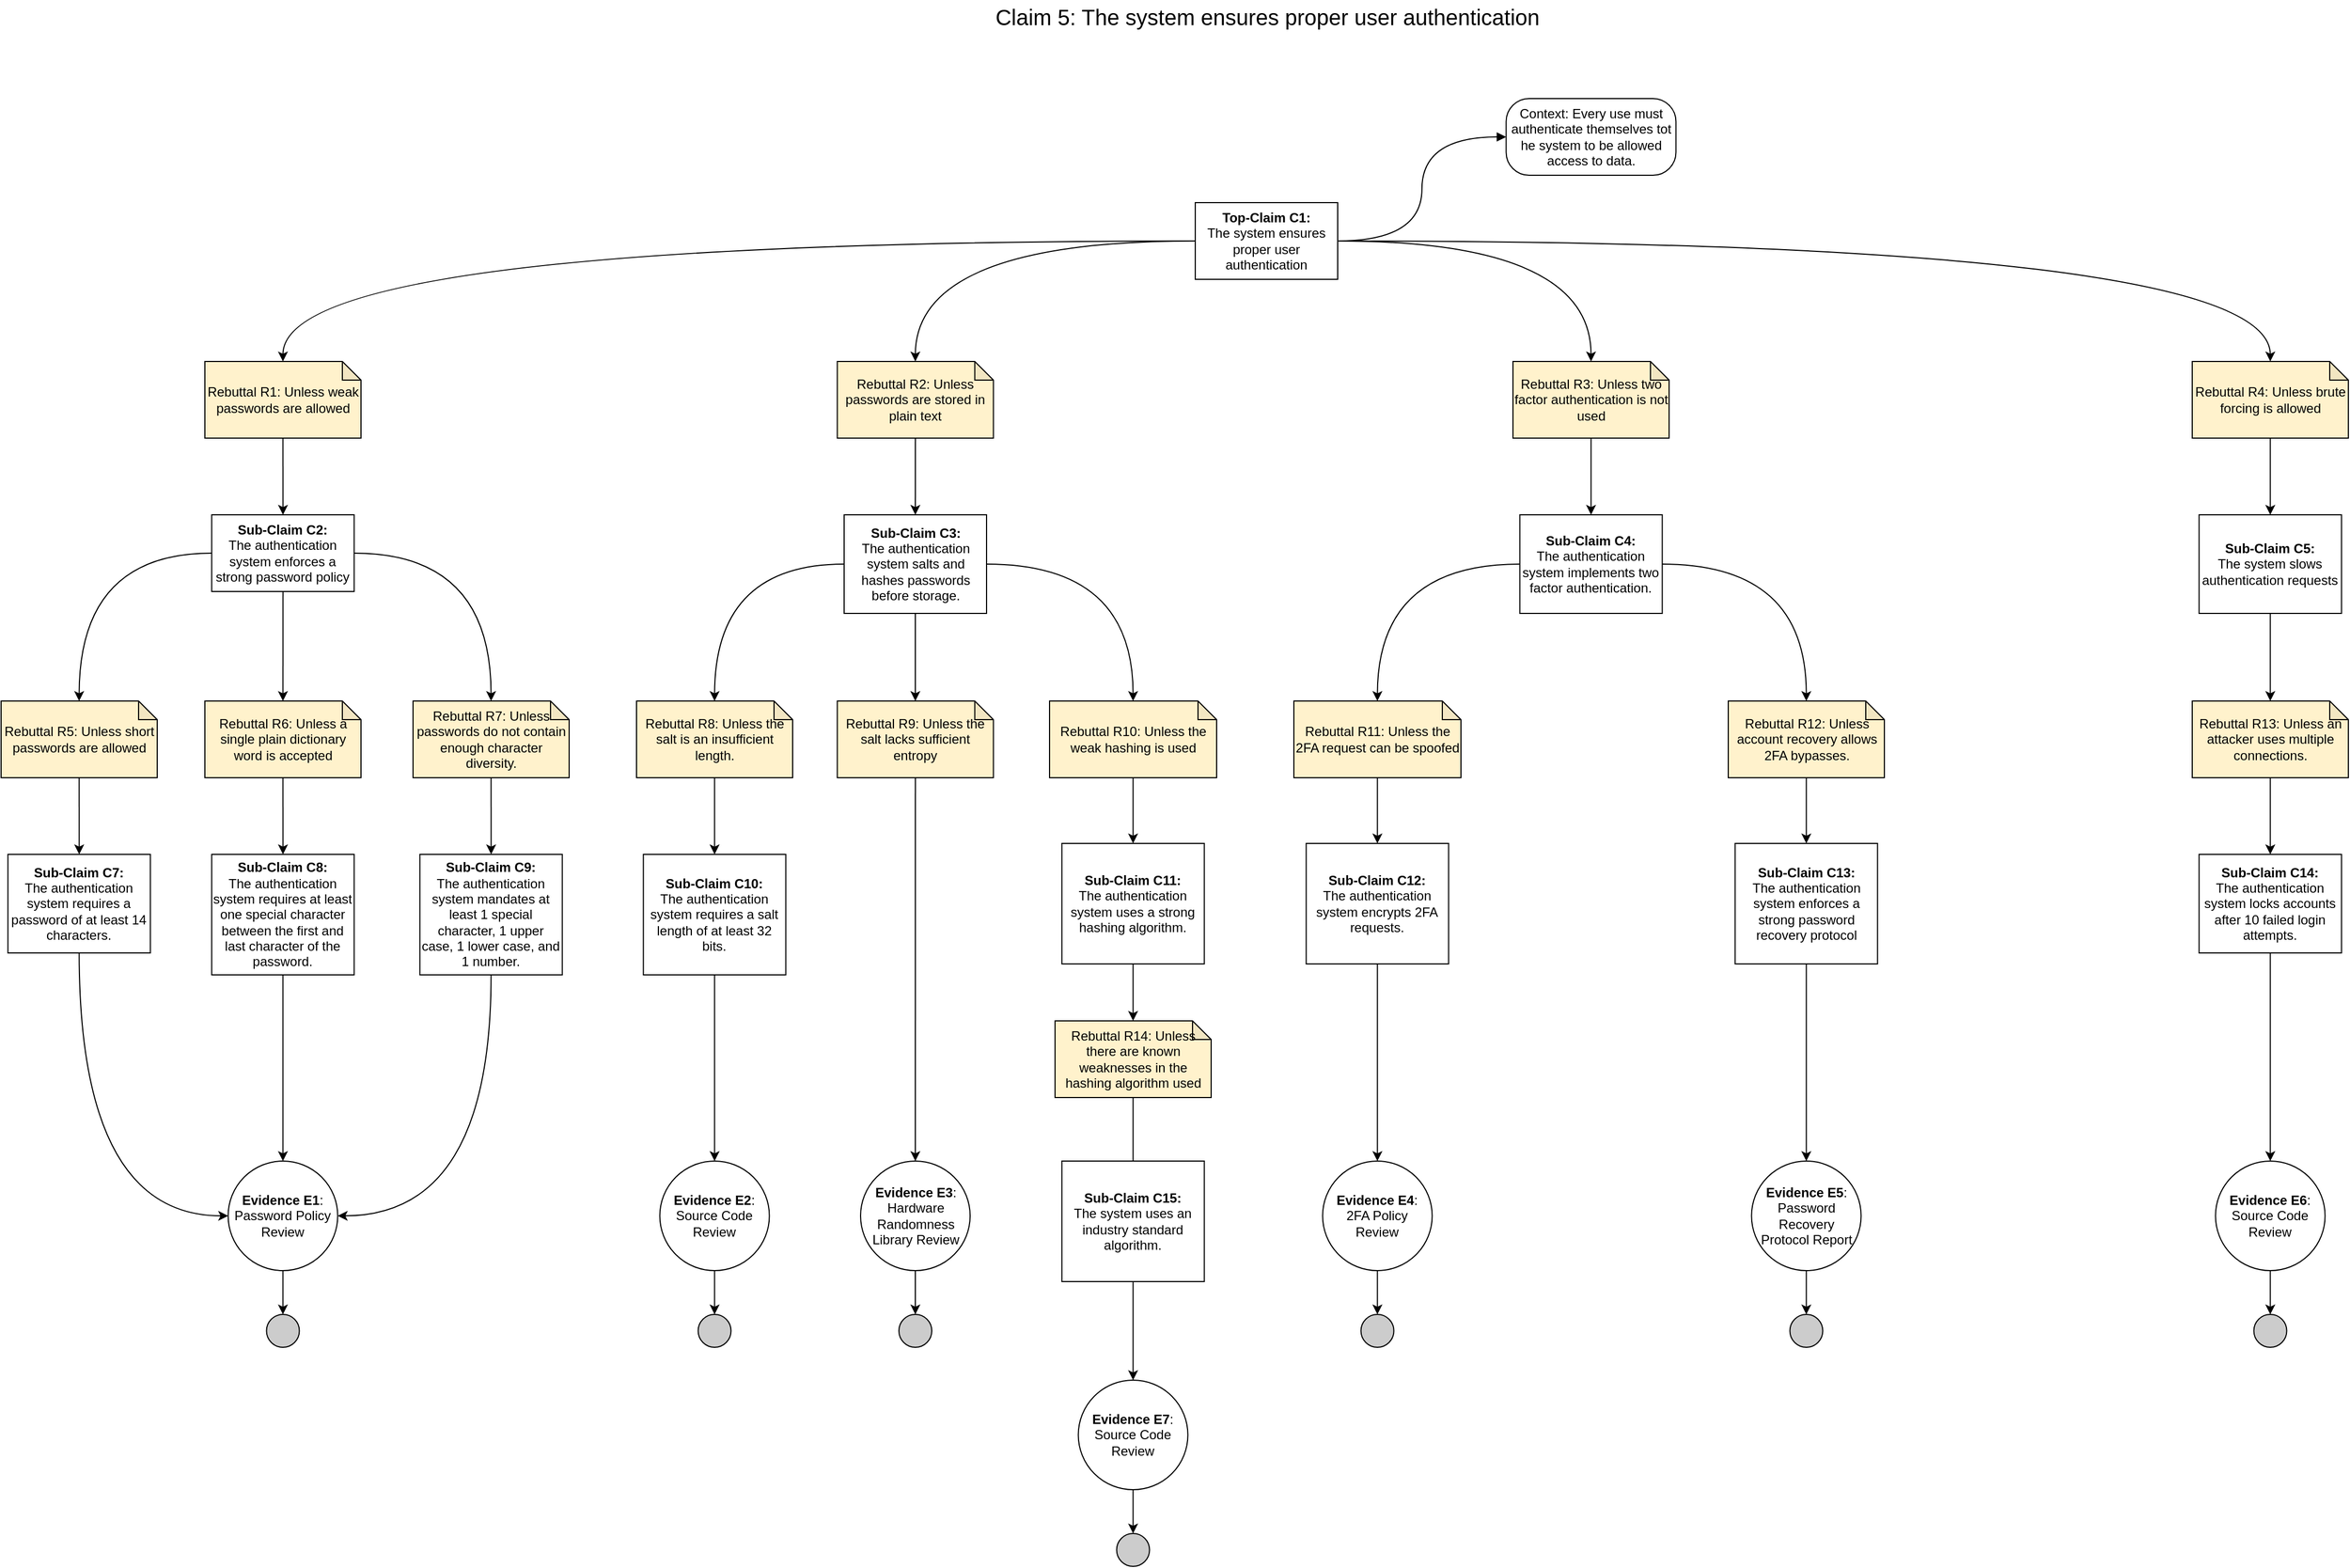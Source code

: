 <mxfile version="15.3.4" type="device"><diagram id="3KmeUak_oXEXrXEWpe3E" name="Page-1"><mxGraphModel dx="3100" dy="1704" grid="1" gridSize="10" guides="1" tooltips="1" connect="1" arrows="1" fold="1" page="1" pageScale="1" pageWidth="850" pageHeight="1100" math="0" shadow="0"><root><mxCell id="0"/><mxCell id="1" parent="0"/><mxCell id="GILHHJ5YNqT7zgutua1H-2" style="edgeStyle=orthogonalEdgeStyle;rounded=0;orthogonalLoop=1;jettySize=auto;html=1;exitX=1;exitY=0.5;exitDx=0;exitDy=0;entryX=0;entryY=0.5;entryDx=0;entryDy=0;endArrow=block;endFill=1;curved=1;" parent="1" source="GILHHJ5YNqT7zgutua1H-5" target="GILHHJ5YNqT7zgutua1H-6" edge="1"><mxGeometry relative="1" as="geometry"/></mxCell><mxCell id="Vla3YS8Pwp-PJgol3_qW-8" style="edgeStyle=orthogonalEdgeStyle;rounded=0;orthogonalLoop=1;jettySize=auto;html=1;curved=1;" parent="1" source="GILHHJ5YNqT7zgutua1H-5" target="Vla3YS8Pwp-PJgol3_qW-1" edge="1"><mxGeometry relative="1" as="geometry"/></mxCell><mxCell id="Vla3YS8Pwp-PJgol3_qW-25" style="edgeStyle=orthogonalEdgeStyle;curved=1;rounded=0;orthogonalLoop=1;jettySize=auto;html=1;entryX=0.5;entryY=0;entryDx=0;entryDy=0;entryPerimeter=0;" parent="1" source="GILHHJ5YNqT7zgutua1H-5" target="Vla3YS8Pwp-PJgol3_qW-7" edge="1"><mxGeometry relative="1" as="geometry"/></mxCell><mxCell id="yyoN3XcpVC-Z2EsC0sd3-19" style="edgeStyle=orthogonalEdgeStyle;curved=1;rounded=0;orthogonalLoop=1;jettySize=auto;html=1;entryX=0.5;entryY=0;entryDx=0;entryDy=0;entryPerimeter=0;" parent="1" source="GILHHJ5YNqT7zgutua1H-5" target="Vla3YS8Pwp-PJgol3_qW-5" edge="1"><mxGeometry relative="1" as="geometry"/></mxCell><mxCell id="yyoN3XcpVC-Z2EsC0sd3-32" style="edgeStyle=orthogonalEdgeStyle;curved=1;rounded=0;orthogonalLoop=1;jettySize=auto;html=1;entryX=0.5;entryY=0;entryDx=0;entryDy=0;entryPerimeter=0;" parent="1" source="GILHHJ5YNqT7zgutua1H-5" target="Vla3YS8Pwp-PJgol3_qW-6" edge="1"><mxGeometry relative="1" as="geometry"/></mxCell><mxCell id="GILHHJ5YNqT7zgutua1H-5" value="&lt;b&gt;Top-Claim C1:&lt;br&gt;&lt;/b&gt;The system ensures proper user authentication" style="rounded=0;whiteSpace=wrap;html=1;" parent="1" vertex="1"><mxGeometry x="1240" y="305" width="130" height="70" as="geometry"/></mxCell><mxCell id="GILHHJ5YNqT7zgutua1H-6" value="Context: Every use must authenticate themselves tot he system to be allowed access to data." style="rounded=1;whiteSpace=wrap;html=1;arcSize=30;" parent="1" vertex="1"><mxGeometry x="1523.75" y="210" width="155" height="70" as="geometry"/></mxCell><mxCell id="9RY7iUuFAWAuQtubhsNZ-1" value="&lt;font style=&quot;font-size: 20px&quot;&gt;&lt;font style=&quot;font-size: 20px&quot;&gt;Claim 5: &lt;/font&gt;&lt;/font&gt;&lt;font style=&quot;font-size: 20px&quot;&gt;&lt;font style=&quot;font-size: 20px&quot;&gt;The system ensures proper user authentication&lt;/font&gt;&lt;/font&gt;" style="text;html=1;strokeColor=none;fillColor=none;align=center;verticalAlign=middle;whiteSpace=wrap;rounded=0;fontSize=20;" parent="1" vertex="1"><mxGeometry x="526" y="120" width="1560" height="30" as="geometry"/></mxCell><mxCell id="Vla3YS8Pwp-PJgol3_qW-11" style="edgeStyle=orthogonalEdgeStyle;curved=1;rounded=0;orthogonalLoop=1;jettySize=auto;html=1;" parent="1" source="Vla3YS8Pwp-PJgol3_qW-1" target="Vla3YS8Pwp-PJgol3_qW-10" edge="1"><mxGeometry relative="1" as="geometry"/></mxCell><mxCell id="Vla3YS8Pwp-PJgol3_qW-1" value="Rebuttal R1: Unless weak passwords are allowed" style="shape=note;whiteSpace=wrap;html=1;backgroundOutline=1;darkOpacity=0.05;size=17;fillColor=#FFF2CC;" parent="1" vertex="1"><mxGeometry x="336" y="450" width="142.5" height="70" as="geometry"/></mxCell><mxCell id="yyoN3XcpVC-Z2EsC0sd3-21" style="edgeStyle=orthogonalEdgeStyle;curved=1;rounded=0;orthogonalLoop=1;jettySize=auto;html=1;entryX=0.5;entryY=0;entryDx=0;entryDy=0;" parent="1" source="Vla3YS8Pwp-PJgol3_qW-5" target="yyoN3XcpVC-Z2EsC0sd3-20" edge="1"><mxGeometry relative="1" as="geometry"><mxPoint x="1610" y="570" as="targetPoint"/></mxGeometry></mxCell><mxCell id="Vla3YS8Pwp-PJgol3_qW-5" value="Rebuttal R3: Unless two factor authentication is not used" style="shape=note;whiteSpace=wrap;html=1;backgroundOutline=1;darkOpacity=0.05;size=17;fillColor=#FFF2CC;" parent="1" vertex="1"><mxGeometry x="1530" y="450" width="142.5" height="70" as="geometry"/></mxCell><mxCell id="yyoN3XcpVC-Z2EsC0sd3-100" style="edgeStyle=orthogonalEdgeStyle;curved=1;rounded=0;orthogonalLoop=1;jettySize=auto;html=1;entryX=0.5;entryY=0;entryDx=0;entryDy=0;" parent="1" source="Vla3YS8Pwp-PJgol3_qW-6" target="wkG1GVGovtwClsSHPwiC-2" edge="1"><mxGeometry relative="1" as="geometry"/></mxCell><mxCell id="Vla3YS8Pwp-PJgol3_qW-6" value="Rebuttal R4: Unless brute forcing is allowed" style="shape=note;whiteSpace=wrap;html=1;backgroundOutline=1;darkOpacity=0.05;size=17;fillColor=#FFF2CC;" parent="1" vertex="1"><mxGeometry x="2150" y="450" width="142.5" height="70" as="geometry"/></mxCell><mxCell id="Vla3YS8Pwp-PJgol3_qW-27" style="edgeStyle=orthogonalEdgeStyle;curved=1;rounded=0;orthogonalLoop=1;jettySize=auto;html=1;entryX=0.5;entryY=0;entryDx=0;entryDy=0;" parent="1" source="Vla3YS8Pwp-PJgol3_qW-7" target="Vla3YS8Pwp-PJgol3_qW-26" edge="1"><mxGeometry relative="1" as="geometry"/></mxCell><mxCell id="Vla3YS8Pwp-PJgol3_qW-7" value="Rebuttal R2: Unless passwords are stored in plain text" style="shape=note;whiteSpace=wrap;html=1;backgroundOutline=1;darkOpacity=0.05;size=17;fillColor=#FFF2CC;" parent="1" vertex="1"><mxGeometry x="913.25" y="450" width="142.5" height="70" as="geometry"/></mxCell><mxCell id="Vla3YS8Pwp-PJgol3_qW-14" style="edgeStyle=orthogonalEdgeStyle;curved=1;rounded=0;orthogonalLoop=1;jettySize=auto;html=1;" parent="1" source="Vla3YS8Pwp-PJgol3_qW-10" target="Vla3YS8Pwp-PJgol3_qW-13" edge="1"><mxGeometry relative="1" as="geometry"/></mxCell><mxCell id="Vla3YS8Pwp-PJgol3_qW-17" style="edgeStyle=orthogonalEdgeStyle;curved=1;rounded=0;orthogonalLoop=1;jettySize=auto;html=1;" parent="1" source="Vla3YS8Pwp-PJgol3_qW-10" target="Vla3YS8Pwp-PJgol3_qW-15" edge="1"><mxGeometry relative="1" as="geometry"/></mxCell><mxCell id="Vla3YS8Pwp-PJgol3_qW-18" style="edgeStyle=orthogonalEdgeStyle;curved=1;rounded=0;orthogonalLoop=1;jettySize=auto;html=1;" parent="1" source="Vla3YS8Pwp-PJgol3_qW-10" target="Vla3YS8Pwp-PJgol3_qW-16" edge="1"><mxGeometry relative="1" as="geometry"/></mxCell><mxCell id="Vla3YS8Pwp-PJgol3_qW-10" value="&lt;b&gt;Sub-Claim C2:&lt;br&gt;&lt;/b&gt;The authentication system enforces a strong password policy" style="rounded=0;whiteSpace=wrap;html=1;" parent="1" vertex="1"><mxGeometry x="342.25" y="590" width="130" height="70" as="geometry"/></mxCell><mxCell id="Vla3YS8Pwp-PJgol3_qW-20" style="edgeStyle=orthogonalEdgeStyle;curved=1;rounded=0;orthogonalLoop=1;jettySize=auto;html=1;" parent="1" source="Vla3YS8Pwp-PJgol3_qW-13" target="Vla3YS8Pwp-PJgol3_qW-19" edge="1"><mxGeometry relative="1" as="geometry"/></mxCell><mxCell id="Vla3YS8Pwp-PJgol3_qW-13" value="Rebuttal R5: Unless short passwords are allowed" style="shape=note;whiteSpace=wrap;html=1;backgroundOutline=1;darkOpacity=0.05;size=17;fillColor=#FFF2CC;" parent="1" vertex="1"><mxGeometry x="150" y="760" width="142.5" height="70" as="geometry"/></mxCell><mxCell id="Vla3YS8Pwp-PJgol3_qW-22" style="edgeStyle=orthogonalEdgeStyle;curved=1;rounded=0;orthogonalLoop=1;jettySize=auto;html=1;" parent="1" source="Vla3YS8Pwp-PJgol3_qW-15" target="Vla3YS8Pwp-PJgol3_qW-21" edge="1"><mxGeometry relative="1" as="geometry"/></mxCell><mxCell id="Vla3YS8Pwp-PJgol3_qW-15" value="Rebuttal R6: Unless a single plain dictionary word is accepted" style="shape=note;whiteSpace=wrap;html=1;backgroundOutline=1;darkOpacity=0.05;size=17;fillColor=#FFF2CC;" parent="1" vertex="1"><mxGeometry x="336" y="760" width="142.5" height="70" as="geometry"/></mxCell><mxCell id="Vla3YS8Pwp-PJgol3_qW-24" style="edgeStyle=orthogonalEdgeStyle;curved=1;rounded=0;orthogonalLoop=1;jettySize=auto;html=1;" parent="1" source="Vla3YS8Pwp-PJgol3_qW-16" target="Vla3YS8Pwp-PJgol3_qW-23" edge="1"><mxGeometry relative="1" as="geometry"/></mxCell><mxCell id="Vla3YS8Pwp-PJgol3_qW-16" value="Rebuttal R7: Unless passwords do not contain enough character diversity." style="shape=note;whiteSpace=wrap;html=1;backgroundOutline=1;darkOpacity=0.05;size=17;fillColor=#FFF2CC;" parent="1" vertex="1"><mxGeometry x="526" y="760" width="142.5" height="70" as="geometry"/></mxCell><mxCell id="yyoN3XcpVC-Z2EsC0sd3-37" style="edgeStyle=orthogonalEdgeStyle;curved=1;rounded=0;orthogonalLoop=1;jettySize=auto;html=1;entryX=0;entryY=0.5;entryDx=0;entryDy=0;exitX=0.5;exitY=1;exitDx=0;exitDy=0;" parent="1" source="Vla3YS8Pwp-PJgol3_qW-19" target="yyoN3XcpVC-Z2EsC0sd3-34" edge="1"><mxGeometry relative="1" as="geometry"/></mxCell><mxCell id="Vla3YS8Pwp-PJgol3_qW-19" value="&lt;b&gt;Sub-Claim C7:&lt;br&gt;&lt;/b&gt;The authentication system requires a password of at least 14 characters." style="rounded=0;whiteSpace=wrap;html=1;" parent="1" vertex="1"><mxGeometry x="156.25" y="900" width="130" height="90" as="geometry"/></mxCell><mxCell id="yyoN3XcpVC-Z2EsC0sd3-40" style="edgeStyle=orthogonalEdgeStyle;curved=1;rounded=0;orthogonalLoop=1;jettySize=auto;html=1;entryX=0.5;entryY=0;entryDx=0;entryDy=0;" parent="1" source="Vla3YS8Pwp-PJgol3_qW-21" target="yyoN3XcpVC-Z2EsC0sd3-34" edge="1"><mxGeometry relative="1" as="geometry"/></mxCell><mxCell id="Vla3YS8Pwp-PJgol3_qW-21" value="&lt;b&gt;Sub-Claim C8:&lt;br&gt;&lt;/b&gt;The authentication system requires at least one special character between the first and last character of the password. " style="rounded=0;whiteSpace=wrap;html=1;" parent="1" vertex="1"><mxGeometry x="342.25" y="900" width="130" height="110" as="geometry"/></mxCell><mxCell id="yyoN3XcpVC-Z2EsC0sd3-38" style="edgeStyle=orthogonalEdgeStyle;curved=1;rounded=0;orthogonalLoop=1;jettySize=auto;html=1;entryX=1;entryY=0.5;entryDx=0;entryDy=0;exitX=0.5;exitY=1;exitDx=0;exitDy=0;" parent="1" source="Vla3YS8Pwp-PJgol3_qW-23" target="yyoN3XcpVC-Z2EsC0sd3-34" edge="1"><mxGeometry relative="1" as="geometry"/></mxCell><mxCell id="Vla3YS8Pwp-PJgol3_qW-23" value="&lt;b&gt;Sub-Claim C9:&lt;br&gt;&lt;/b&gt;The authentication system mandates at least 1 special character, 1 upper case, 1 lower case, and 1 number." style="rounded=0;whiteSpace=wrap;html=1;" parent="1" vertex="1"><mxGeometry x="532.25" y="900" width="130" height="110" as="geometry"/></mxCell><mxCell id="Vla3YS8Pwp-PJgol3_qW-29" style="edgeStyle=orthogonalEdgeStyle;curved=1;rounded=0;orthogonalLoop=1;jettySize=auto;html=1;entryX=0.5;entryY=0;entryDx=0;entryDy=0;entryPerimeter=0;" parent="1" source="Vla3YS8Pwp-PJgol3_qW-26" target="Vla3YS8Pwp-PJgol3_qW-28" edge="1"><mxGeometry relative="1" as="geometry"/></mxCell><mxCell id="Vla3YS8Pwp-PJgol3_qW-31" style="edgeStyle=orthogonalEdgeStyle;curved=1;rounded=0;orthogonalLoop=1;jettySize=auto;html=1;entryX=0.5;entryY=0;entryDx=0;entryDy=0;entryPerimeter=0;" parent="1" source="Vla3YS8Pwp-PJgol3_qW-26" target="Vla3YS8Pwp-PJgol3_qW-30" edge="1"><mxGeometry relative="1" as="geometry"/></mxCell><mxCell id="Vla3YS8Pwp-PJgol3_qW-33" style="edgeStyle=orthogonalEdgeStyle;curved=1;rounded=0;orthogonalLoop=1;jettySize=auto;html=1;entryX=0.5;entryY=0;entryDx=0;entryDy=0;entryPerimeter=0;" parent="1" source="Vla3YS8Pwp-PJgol3_qW-26" target="Vla3YS8Pwp-PJgol3_qW-32" edge="1"><mxGeometry relative="1" as="geometry"/></mxCell><mxCell id="Vla3YS8Pwp-PJgol3_qW-26" value="&lt;b&gt;Sub-Claim C3:&lt;br&gt;&lt;/b&gt;The authentication system salts and hashes passwords before storage." style="rounded=0;whiteSpace=wrap;html=1;" parent="1" vertex="1"><mxGeometry x="919.5" y="590" width="130" height="90" as="geometry"/></mxCell><mxCell id="yyoN3XcpVC-Z2EsC0sd3-1" style="edgeStyle=orthogonalEdgeStyle;curved=1;rounded=0;orthogonalLoop=1;jettySize=auto;html=1;entryX=0.5;entryY=0;entryDx=0;entryDy=0;" parent="1" source="Vla3YS8Pwp-PJgol3_qW-28" target="Vla3YS8Pwp-PJgol3_qW-34" edge="1"><mxGeometry relative="1" as="geometry"/></mxCell><mxCell id="Vla3YS8Pwp-PJgol3_qW-28" value="Rebuttal R8: Unless the salt is an insufficient length." style="shape=note;whiteSpace=wrap;html=1;backgroundOutline=1;darkOpacity=0.05;size=17;fillColor=#FFF2CC;" parent="1" vertex="1"><mxGeometry x="730" y="760" width="142.5" height="70" as="geometry"/></mxCell><mxCell id="yyoN3XcpVC-Z2EsC0sd3-3" style="edgeStyle=orthogonalEdgeStyle;curved=1;rounded=0;orthogonalLoop=1;jettySize=auto;html=1;entryX=0.5;entryY=0;entryDx=0;entryDy=0;" parent="1" source="Vla3YS8Pwp-PJgol3_qW-30" target="yyoN3XcpVC-Z2EsC0sd3-5" edge="1"><mxGeometry relative="1" as="geometry"><mxPoint x="1020" y="880" as="targetPoint"/></mxGeometry></mxCell><mxCell id="Vla3YS8Pwp-PJgol3_qW-30" value="Rebuttal R9: Unless the salt lacks sufficient entropy" style="shape=note;whiteSpace=wrap;html=1;backgroundOutline=1;darkOpacity=0.05;size=17;fillColor=#FFF2CC;" parent="1" vertex="1"><mxGeometry x="913.25" y="760" width="142.5" height="70" as="geometry"/></mxCell><mxCell id="yyoN3XcpVC-Z2EsC0sd3-12" style="edgeStyle=orthogonalEdgeStyle;curved=1;rounded=0;orthogonalLoop=1;jettySize=auto;html=1;entryX=0.5;entryY=0;entryDx=0;entryDy=0;" parent="1" source="Vla3YS8Pwp-PJgol3_qW-32" target="yyoN3XcpVC-Z2EsC0sd3-11" edge="1"><mxGeometry relative="1" as="geometry"/></mxCell><mxCell id="Vla3YS8Pwp-PJgol3_qW-32" value="Rebuttal R10: Unless the weak hashing is used" style="shape=note;whiteSpace=wrap;html=1;backgroundOutline=1;darkOpacity=0.05;size=17;fillColor=#FFF2CC;" parent="1" vertex="1"><mxGeometry x="1107" y="760" width="152.5" height="70" as="geometry"/></mxCell><mxCell id="yyoN3XcpVC-Z2EsC0sd3-10" style="edgeStyle=orthogonalEdgeStyle;curved=1;rounded=0;orthogonalLoop=1;jettySize=auto;html=1;entryX=0.5;entryY=0;entryDx=0;entryDy=0;" parent="1" source="Vla3YS8Pwp-PJgol3_qW-34" target="yyoN3XcpVC-Z2EsC0sd3-8" edge="1"><mxGeometry relative="1" as="geometry"/></mxCell><mxCell id="Vla3YS8Pwp-PJgol3_qW-34" value="&lt;b&gt;Sub-Claim C10:&lt;br&gt;&lt;/b&gt;The authentication system requires a salt length of at least 32 bits." style="rounded=0;whiteSpace=wrap;html=1;" parent="1" vertex="1"><mxGeometry x="736.25" y="900" width="130" height="110" as="geometry"/></mxCell><mxCell id="yyoN3XcpVC-Z2EsC0sd3-4" value="" style="edgeStyle=orthogonalEdgeStyle;curved=1;rounded=0;orthogonalLoop=1;jettySize=auto;html=1;" parent="1" source="yyoN3XcpVC-Z2EsC0sd3-5" target="yyoN3XcpVC-Z2EsC0sd3-6" edge="1"><mxGeometry relative="1" as="geometry"/></mxCell><mxCell id="yyoN3XcpVC-Z2EsC0sd3-5" value="&lt;b&gt;Evidence E3&lt;/b&gt;:&lt;br&gt;Hardware Randomness Library Review" style="ellipse;whiteSpace=wrap;html=1;aspect=fixed;fillColor=#ffffff;rounded=0;" parent="1" vertex="1"><mxGeometry x="934.5" y="1180" width="100" height="100" as="geometry"/></mxCell><mxCell id="yyoN3XcpVC-Z2EsC0sd3-6" value="" style="ellipse;whiteSpace=wrap;html=1;aspect=fixed;fillColor=#CCCCCC;" parent="1" vertex="1"><mxGeometry x="969.5" y="1320" width="30" height="30" as="geometry"/></mxCell><mxCell id="yyoN3XcpVC-Z2EsC0sd3-7" value="" style="edgeStyle=orthogonalEdgeStyle;curved=1;rounded=0;orthogonalLoop=1;jettySize=auto;html=1;" parent="1" source="yyoN3XcpVC-Z2EsC0sd3-8" target="yyoN3XcpVC-Z2EsC0sd3-9" edge="1"><mxGeometry relative="1" as="geometry"/></mxCell><mxCell id="yyoN3XcpVC-Z2EsC0sd3-8" value="&lt;b&gt;Evidence E2&lt;/b&gt;:&lt;br&gt;Source Code Review" style="ellipse;whiteSpace=wrap;html=1;aspect=fixed;fillColor=#ffffff;rounded=0;" parent="1" vertex="1"><mxGeometry x="751.25" y="1180" width="100" height="100" as="geometry"/></mxCell><mxCell id="yyoN3XcpVC-Z2EsC0sd3-9" value="" style="ellipse;whiteSpace=wrap;html=1;aspect=fixed;fillColor=#CCCCCC;" parent="1" vertex="1"><mxGeometry x="786.25" y="1320" width="30" height="30" as="geometry"/></mxCell><mxCell id="yyoN3XcpVC-Z2EsC0sd3-14" style="edgeStyle=orthogonalEdgeStyle;curved=1;rounded=0;orthogonalLoop=1;jettySize=auto;html=1;entryX=0.5;entryY=0;entryDx=0;entryDy=0;entryPerimeter=0;" parent="1" source="yyoN3XcpVC-Z2EsC0sd3-11" target="yyoN3XcpVC-Z2EsC0sd3-13" edge="1"><mxGeometry relative="1" as="geometry"/></mxCell><mxCell id="yyoN3XcpVC-Z2EsC0sd3-11" value="&lt;b&gt;Sub-Claim C11:&lt;br&gt;&lt;/b&gt;The authentication system uses a strong hashing algorithm." style="rounded=0;whiteSpace=wrap;html=1;" parent="1" vertex="1"><mxGeometry x="1118.25" y="890" width="130" height="110" as="geometry"/></mxCell><mxCell id="yyoN3XcpVC-Z2EsC0sd3-18" style="edgeStyle=orthogonalEdgeStyle;curved=1;rounded=0;orthogonalLoop=1;jettySize=auto;html=1;entryX=0.5;entryY=0;entryDx=0;entryDy=0;" parent="1" source="yyoN3XcpVC-Z2EsC0sd3-13" target="yyoN3XcpVC-Z2EsC0sd3-16" edge="1"><mxGeometry relative="1" as="geometry"><mxPoint x="1205" y="1160" as="targetPoint"/></mxGeometry></mxCell><mxCell id="yyoN3XcpVC-Z2EsC0sd3-13" value="Rebuttal R14: Unless there are known weaknesses in the hashing algorithm used" style="shape=note;whiteSpace=wrap;html=1;backgroundOutline=1;darkOpacity=0.05;size=17;fillColor=#FFF2CC;" parent="1" vertex="1"><mxGeometry x="1112" y="1052" width="142.5" height="70" as="geometry"/></mxCell><mxCell id="yyoN3XcpVC-Z2EsC0sd3-15" value="" style="edgeStyle=orthogonalEdgeStyle;curved=1;rounded=0;orthogonalLoop=1;jettySize=auto;html=1;" parent="1" source="yyoN3XcpVC-Z2EsC0sd3-16" target="yyoN3XcpVC-Z2EsC0sd3-17" edge="1"><mxGeometry relative="1" as="geometry"/></mxCell><mxCell id="yyoN3XcpVC-Z2EsC0sd3-16" value="&lt;b&gt;Evidence E7&lt;/b&gt;:&lt;br&gt;Source Code Review" style="ellipse;whiteSpace=wrap;html=1;aspect=fixed;fillColor=#ffffff;rounded=0;" parent="1" vertex="1"><mxGeometry x="1133.25" y="1380" width="100" height="100" as="geometry"/></mxCell><mxCell id="yyoN3XcpVC-Z2EsC0sd3-17" value="" style="ellipse;whiteSpace=wrap;html=1;aspect=fixed;fillColor=#CCCCCC;" parent="1" vertex="1"><mxGeometry x="1168.25" y="1520" width="30" height="30" as="geometry"/></mxCell><mxCell id="yyoN3XcpVC-Z2EsC0sd3-25" style="edgeStyle=orthogonalEdgeStyle;curved=1;rounded=0;orthogonalLoop=1;jettySize=auto;html=1;entryX=0.5;entryY=0;entryDx=0;entryDy=0;entryPerimeter=0;" parent="1" source="yyoN3XcpVC-Z2EsC0sd3-20" target="yyoN3XcpVC-Z2EsC0sd3-22" edge="1"><mxGeometry relative="1" as="geometry"/></mxCell><mxCell id="yyoN3XcpVC-Z2EsC0sd3-27" style="edgeStyle=orthogonalEdgeStyle;curved=1;rounded=0;orthogonalLoop=1;jettySize=auto;html=1;entryX=0.5;entryY=0;entryDx=0;entryDy=0;entryPerimeter=0;" parent="1" source="yyoN3XcpVC-Z2EsC0sd3-20" target="yyoN3XcpVC-Z2EsC0sd3-23" edge="1"><mxGeometry relative="1" as="geometry"/></mxCell><mxCell id="yyoN3XcpVC-Z2EsC0sd3-20" value="&lt;b&gt;Sub-Claim C4:&lt;br&gt;&lt;/b&gt;The authentication system implements two factor authentication." style="rounded=0;whiteSpace=wrap;html=1;" parent="1" vertex="1"><mxGeometry x="1536.25" y="590" width="130" height="90" as="geometry"/></mxCell><mxCell id="yyoN3XcpVC-Z2EsC0sd3-29" style="edgeStyle=orthogonalEdgeStyle;curved=1;rounded=0;orthogonalLoop=1;jettySize=auto;html=1;entryX=0.5;entryY=0;entryDx=0;entryDy=0;" parent="1" source="yyoN3XcpVC-Z2EsC0sd3-22" target="yyoN3XcpVC-Z2EsC0sd3-28" edge="1"><mxGeometry relative="1" as="geometry"/></mxCell><mxCell id="yyoN3XcpVC-Z2EsC0sd3-22" value="Rebuttal R11: Unless the 2FA request can be spoofed" style="shape=note;whiteSpace=wrap;html=1;backgroundOutline=1;darkOpacity=0.05;size=17;fillColor=#FFF2CC;" parent="1" vertex="1"><mxGeometry x="1330" y="760" width="152.5" height="70" as="geometry"/></mxCell><mxCell id="yyoN3XcpVC-Z2EsC0sd3-31" style="edgeStyle=orthogonalEdgeStyle;curved=1;rounded=0;orthogonalLoop=1;jettySize=auto;html=1;entryX=0.5;entryY=0;entryDx=0;entryDy=0;" parent="1" source="yyoN3XcpVC-Z2EsC0sd3-23" target="yyoN3XcpVC-Z2EsC0sd3-30" edge="1"><mxGeometry relative="1" as="geometry"/></mxCell><mxCell id="yyoN3XcpVC-Z2EsC0sd3-23" value="Rebuttal R12: Unless account recovery allows 2FA bypasses." style="shape=note;whiteSpace=wrap;html=1;backgroundOutline=1;darkOpacity=0.05;size=17;fillColor=#FFF2CC;" parent="1" vertex="1"><mxGeometry x="1726.5" y="760" width="142.5" height="70" as="geometry"/></mxCell><mxCell id="yyoN3XcpVC-Z2EsC0sd3-94" style="edgeStyle=orthogonalEdgeStyle;curved=1;rounded=0;orthogonalLoop=1;jettySize=auto;html=1;entryX=0.5;entryY=0;entryDx=0;entryDy=0;" parent="1" source="yyoN3XcpVC-Z2EsC0sd3-28" target="yyoN3XcpVC-Z2EsC0sd3-92" edge="1"><mxGeometry relative="1" as="geometry"/></mxCell><mxCell id="yyoN3XcpVC-Z2EsC0sd3-28" value="&lt;b&gt;Sub-Claim C12:&lt;br&gt;&lt;/b&gt;The authentication system encrypts 2FA requests." style="rounded=0;whiteSpace=wrap;html=1;" parent="1" vertex="1"><mxGeometry x="1341.25" y="890" width="130" height="110" as="geometry"/></mxCell><mxCell id="yyoN3XcpVC-Z2EsC0sd3-98" style="edgeStyle=orthogonalEdgeStyle;curved=1;rounded=0;orthogonalLoop=1;jettySize=auto;html=1;entryX=0.5;entryY=0;entryDx=0;entryDy=0;" parent="1" source="yyoN3XcpVC-Z2EsC0sd3-30" target="yyoN3XcpVC-Z2EsC0sd3-96" edge="1"><mxGeometry relative="1" as="geometry"/></mxCell><mxCell id="yyoN3XcpVC-Z2EsC0sd3-30" value="&lt;b&gt;Sub-Claim C13:&lt;br&gt;&lt;/b&gt;The authentication system enforces a strong password recovery protocol" style="rounded=0;whiteSpace=wrap;html=1;" parent="1" vertex="1"><mxGeometry x="1732.75" y="890" width="130" height="110" as="geometry"/></mxCell><mxCell id="yyoN3XcpVC-Z2EsC0sd3-33" value="" style="edgeStyle=orthogonalEdgeStyle;curved=1;rounded=0;orthogonalLoop=1;jettySize=auto;html=1;" parent="1" source="yyoN3XcpVC-Z2EsC0sd3-34" target="yyoN3XcpVC-Z2EsC0sd3-35" edge="1"><mxGeometry relative="1" as="geometry"/></mxCell><mxCell id="yyoN3XcpVC-Z2EsC0sd3-34" value="&lt;b&gt;Evidence E1&lt;/b&gt;:&lt;br&gt;Password Policy Review" style="ellipse;whiteSpace=wrap;html=1;aspect=fixed;fillColor=#ffffff;rounded=0;" parent="1" vertex="1"><mxGeometry x="357.25" y="1180" width="100" height="100" as="geometry"/></mxCell><mxCell id="yyoN3XcpVC-Z2EsC0sd3-35" value="" style="ellipse;whiteSpace=wrap;html=1;aspect=fixed;fillColor=#CCCCCC;" parent="1" vertex="1"><mxGeometry x="392.25" y="1320" width="30" height="30" as="geometry"/></mxCell><mxCell id="yyoN3XcpVC-Z2EsC0sd3-91" value="" style="edgeStyle=orthogonalEdgeStyle;curved=1;rounded=0;orthogonalLoop=1;jettySize=auto;html=1;" parent="1" source="yyoN3XcpVC-Z2EsC0sd3-92" target="yyoN3XcpVC-Z2EsC0sd3-93" edge="1"><mxGeometry relative="1" as="geometry"/></mxCell><mxCell id="yyoN3XcpVC-Z2EsC0sd3-92" value="&lt;b&gt;Evidence E4&lt;/b&gt;:&lt;br&gt;2FA Policy Review" style="ellipse;whiteSpace=wrap;html=1;aspect=fixed;fillColor=#ffffff;rounded=0;" parent="1" vertex="1"><mxGeometry x="1356.25" y="1180" width="100" height="100" as="geometry"/></mxCell><mxCell id="yyoN3XcpVC-Z2EsC0sd3-93" value="" style="ellipse;whiteSpace=wrap;html=1;aspect=fixed;fillColor=#CCCCCC;" parent="1" vertex="1"><mxGeometry x="1391.25" y="1320" width="30" height="30" as="geometry"/></mxCell><mxCell id="yyoN3XcpVC-Z2EsC0sd3-95" value="" style="edgeStyle=orthogonalEdgeStyle;curved=1;rounded=0;orthogonalLoop=1;jettySize=auto;html=1;" parent="1" source="yyoN3XcpVC-Z2EsC0sd3-96" target="yyoN3XcpVC-Z2EsC0sd3-97" edge="1"><mxGeometry relative="1" as="geometry"/></mxCell><mxCell id="yyoN3XcpVC-Z2EsC0sd3-96" value="&lt;b&gt;Evidence E5&lt;/b&gt;:&lt;br&gt;Password Recovery Protocol Report" style="ellipse;whiteSpace=wrap;html=1;aspect=fixed;fillColor=#ffffff;rounded=0;" parent="1" vertex="1"><mxGeometry x="1747.75" y="1180" width="100" height="100" as="geometry"/></mxCell><mxCell id="yyoN3XcpVC-Z2EsC0sd3-97" value="" style="ellipse;whiteSpace=wrap;html=1;aspect=fixed;fillColor=#CCCCCC;" parent="1" vertex="1"><mxGeometry x="1782.75" y="1320" width="30" height="30" as="geometry"/></mxCell><mxCell id="yyoN3XcpVC-Z2EsC0sd3-108" style="edgeStyle=orthogonalEdgeStyle;curved=1;rounded=0;orthogonalLoop=1;jettySize=auto;html=1;entryX=0.5;entryY=0;entryDx=0;entryDy=0;" parent="1" source="yyoN3XcpVC-Z2EsC0sd3-99" target="yyoN3XcpVC-Z2EsC0sd3-103" edge="1"><mxGeometry relative="1" as="geometry"><mxPoint x="2221.25" y="1030" as="targetPoint"/></mxGeometry></mxCell><mxCell id="yyoN3XcpVC-Z2EsC0sd3-99" value="&lt;b&gt;Sub-Claim C14:&lt;br&gt;&lt;/b&gt;The authentication system locks accounts after 10 failed login attempts." style="rounded=0;whiteSpace=wrap;html=1;" parent="1" vertex="1"><mxGeometry x="2156.25" y="900" width="130" height="90" as="geometry"/></mxCell><mxCell id="yyoN3XcpVC-Z2EsC0sd3-102" value="" style="edgeStyle=orthogonalEdgeStyle;curved=1;rounded=0;orthogonalLoop=1;jettySize=auto;html=1;" parent="1" source="yyoN3XcpVC-Z2EsC0sd3-103" target="yyoN3XcpVC-Z2EsC0sd3-104" edge="1"><mxGeometry relative="1" as="geometry"/></mxCell><mxCell id="yyoN3XcpVC-Z2EsC0sd3-103" value="&lt;b&gt;Evidence E6&lt;/b&gt;: Source Code Review" style="ellipse;whiteSpace=wrap;html=1;aspect=fixed;fillColor=#ffffff;rounded=0;" parent="1" vertex="1"><mxGeometry x="2171.25" y="1180" width="100" height="100" as="geometry"/></mxCell><mxCell id="yyoN3XcpVC-Z2EsC0sd3-104" value="" style="ellipse;whiteSpace=wrap;html=1;aspect=fixed;fillColor=#CCCCCC;" parent="1" vertex="1"><mxGeometry x="2206.25" y="1320" width="30" height="30" as="geometry"/></mxCell><mxCell id="wkG1GVGovtwClsSHPwiC-1" value="&lt;b&gt;Sub-Claim C15:&lt;br&gt;&lt;/b&gt;The system uses an industry standard algorithm." style="rounded=0;whiteSpace=wrap;html=1;" vertex="1" parent="1"><mxGeometry x="1118.25" y="1180" width="130" height="110" as="geometry"/></mxCell><mxCell id="wkG1GVGovtwClsSHPwiC-2" value="&lt;b&gt;Sub-Claim C5:&lt;br&gt;&lt;/b&gt;The system slows authentication requests" style="rounded=0;whiteSpace=wrap;html=1;" vertex="1" parent="1"><mxGeometry x="2156.25" y="590" width="130" height="90" as="geometry"/></mxCell><mxCell id="wkG1GVGovtwClsSHPwiC-3" value="Rebuttal R13: Unless an attacker uses multiple connections." style="shape=note;whiteSpace=wrap;html=1;backgroundOutline=1;darkOpacity=0.05;size=17;fillColor=#FFF2CC;" vertex="1" parent="1"><mxGeometry x="2150" y="760" width="142.5" height="70" as="geometry"/></mxCell><mxCell id="wkG1GVGovtwClsSHPwiC-4" style="edgeStyle=orthogonalEdgeStyle;curved=1;rounded=0;orthogonalLoop=1;jettySize=auto;html=1;entryX=0.5;entryY=0;entryDx=0;entryDy=0;exitX=0.5;exitY=1;exitDx=0;exitDy=0;entryPerimeter=0;" edge="1" parent="1" source="wkG1GVGovtwClsSHPwiC-2" target="wkG1GVGovtwClsSHPwiC-3"><mxGeometry relative="1" as="geometry"><mxPoint x="2231.294" y="530" as="sourcePoint"/><mxPoint x="2231.25" y="600" as="targetPoint"/></mxGeometry></mxCell><mxCell id="wkG1GVGovtwClsSHPwiC-5" style="edgeStyle=orthogonalEdgeStyle;curved=1;rounded=0;orthogonalLoop=1;jettySize=auto;html=1;entryX=0.5;entryY=0;entryDx=0;entryDy=0;exitX=0.5;exitY=1;exitDx=0;exitDy=0;exitPerimeter=0;" edge="1" parent="1" source="wkG1GVGovtwClsSHPwiC-3" target="yyoN3XcpVC-Z2EsC0sd3-99"><mxGeometry relative="1" as="geometry"><mxPoint x="2241.294" y="540" as="sourcePoint"/><mxPoint x="2241.25" y="610" as="targetPoint"/></mxGeometry></mxCell></root></mxGraphModel></diagram></mxfile>